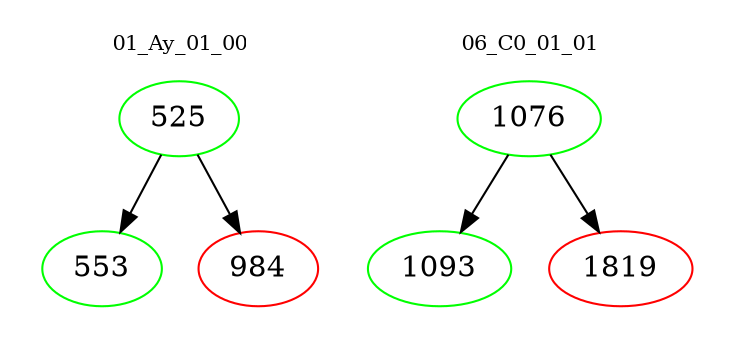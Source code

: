 digraph{
subgraph cluster_0 {
color = white
label = "01_Ay_01_00";
fontsize=10;
T0_525 [label="525", color="green"]
T0_525 -> T0_553 [color="black"]
T0_553 [label="553", color="green"]
T0_525 -> T0_984 [color="black"]
T0_984 [label="984", color="red"]
}
subgraph cluster_1 {
color = white
label = "06_C0_01_01";
fontsize=10;
T1_1076 [label="1076", color="green"]
T1_1076 -> T1_1093 [color="black"]
T1_1093 [label="1093", color="green"]
T1_1076 -> T1_1819 [color="black"]
T1_1819 [label="1819", color="red"]
}
}
